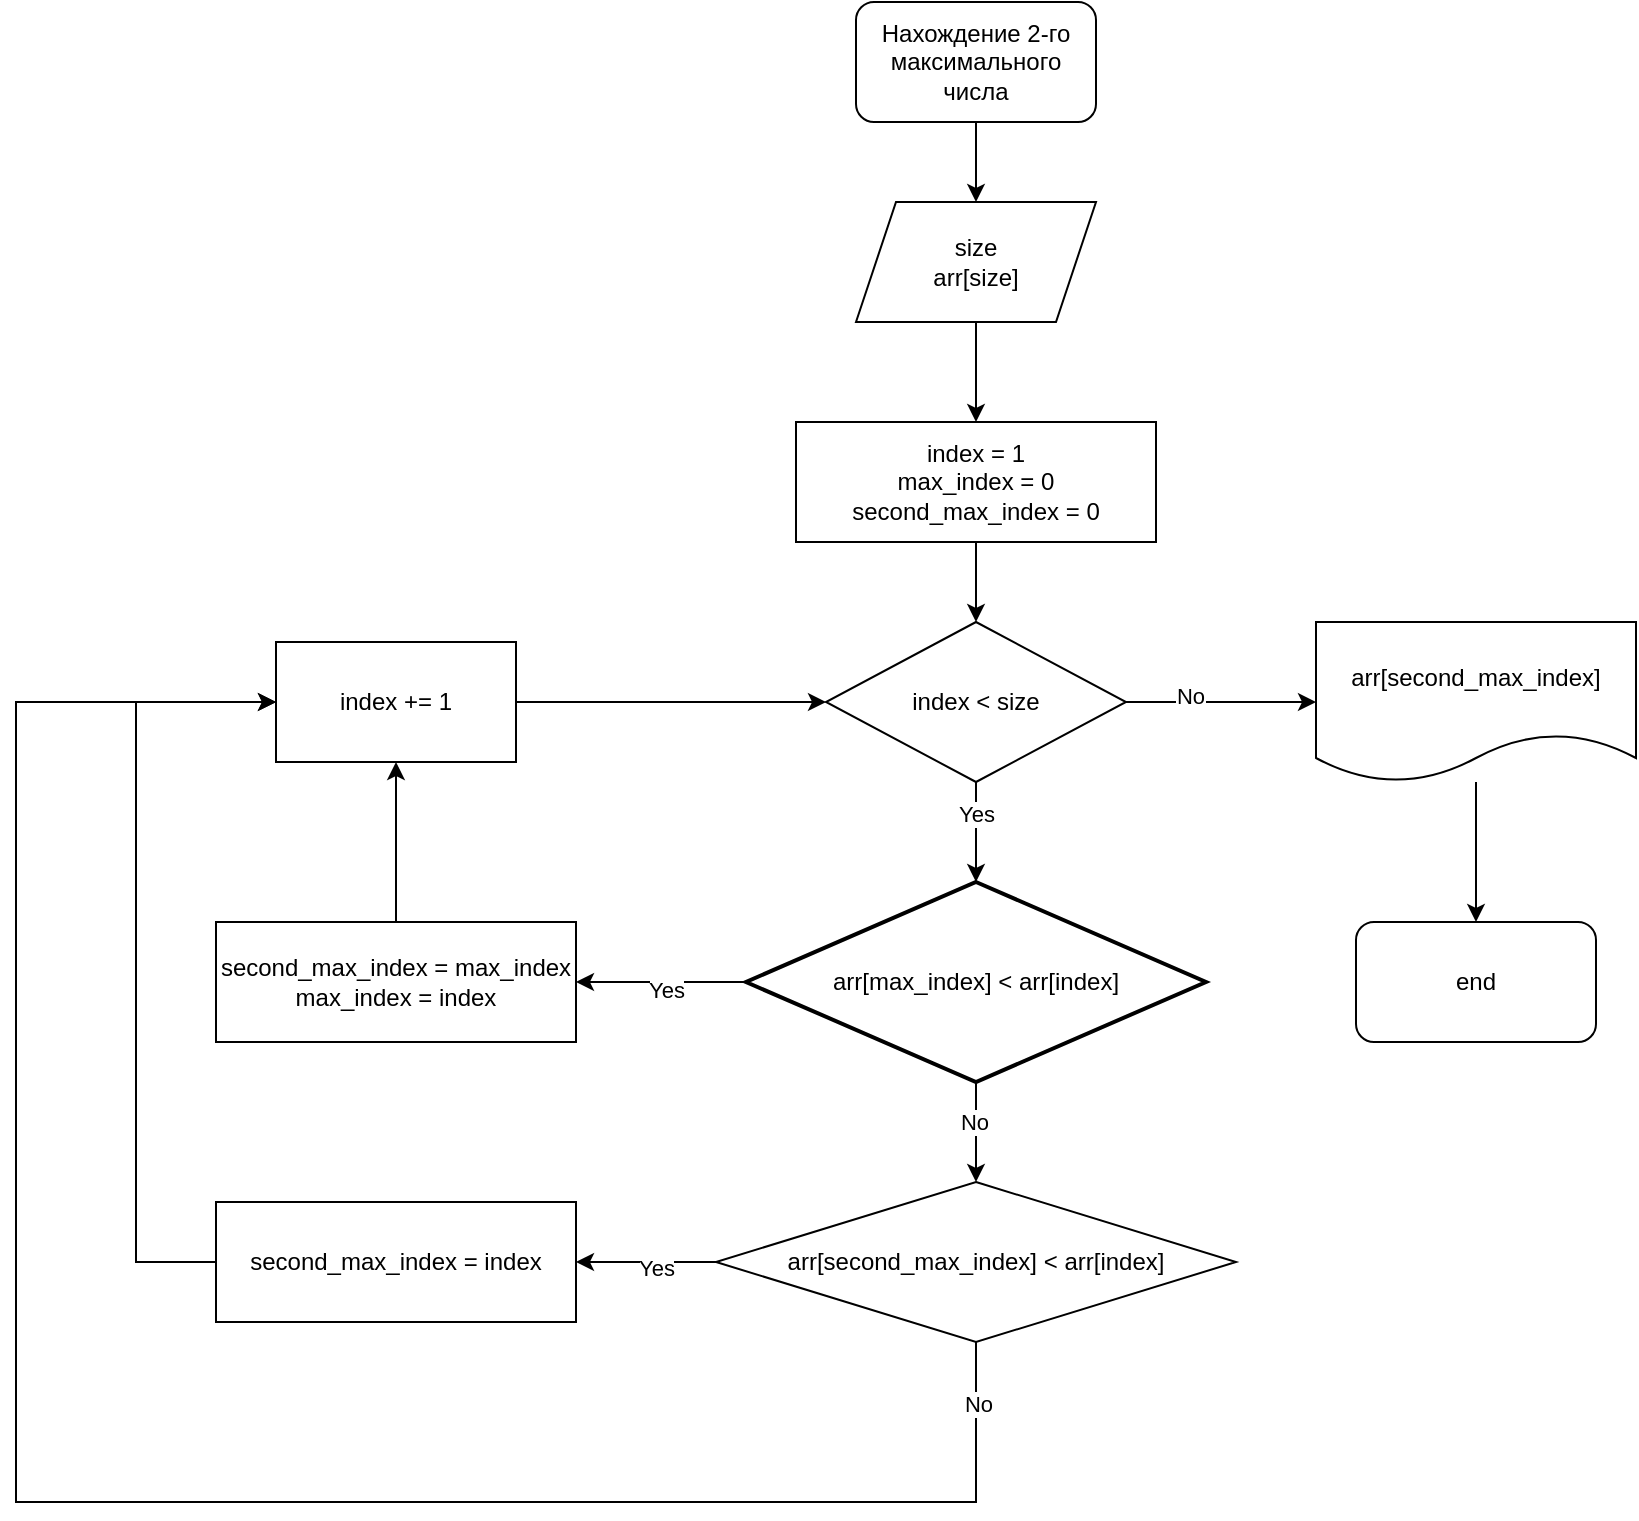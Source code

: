 <mxfile version="21.6.9" type="github">
  <diagram name="Страница — 1" id="LjH31dNEee1fVo30yW9x">
    <mxGraphModel dx="1386" dy="767" grid="1" gridSize="10" guides="1" tooltips="1" connect="1" arrows="1" fold="1" page="1" pageScale="1" pageWidth="1169" pageHeight="827" math="0" shadow="0">
      <root>
        <mxCell id="0" />
        <mxCell id="1" parent="0" />
        <mxCell id="2bfSmZ972-PUe85R2G5Z-3" value="" style="edgeStyle=orthogonalEdgeStyle;rounded=0;orthogonalLoop=1;jettySize=auto;html=1;" edge="1" parent="1" source="2bfSmZ972-PUe85R2G5Z-1" target="2bfSmZ972-PUe85R2G5Z-2">
          <mxGeometry relative="1" as="geometry" />
        </mxCell>
        <mxCell id="2bfSmZ972-PUe85R2G5Z-1" value="Нахождение 2-го максимального числа" style="rounded=1;whiteSpace=wrap;html=1;" vertex="1" parent="1">
          <mxGeometry x="510" y="10" width="120" height="60" as="geometry" />
        </mxCell>
        <mxCell id="2bfSmZ972-PUe85R2G5Z-5" value="" style="edgeStyle=orthogonalEdgeStyle;rounded=0;orthogonalLoop=1;jettySize=auto;html=1;" edge="1" parent="1" source="2bfSmZ972-PUe85R2G5Z-2" target="2bfSmZ972-PUe85R2G5Z-4">
          <mxGeometry relative="1" as="geometry" />
        </mxCell>
        <mxCell id="2bfSmZ972-PUe85R2G5Z-2" value="size&lt;br&gt;arr[size]" style="shape=parallelogram;perimeter=parallelogramPerimeter;whiteSpace=wrap;html=1;fixedSize=1;" vertex="1" parent="1">
          <mxGeometry x="510" y="110" width="120" height="60" as="geometry" />
        </mxCell>
        <mxCell id="2bfSmZ972-PUe85R2G5Z-7" value="" style="edgeStyle=orthogonalEdgeStyle;rounded=0;orthogonalLoop=1;jettySize=auto;html=1;" edge="1" parent="1" source="2bfSmZ972-PUe85R2G5Z-4" target="2bfSmZ972-PUe85R2G5Z-6">
          <mxGeometry relative="1" as="geometry" />
        </mxCell>
        <mxCell id="2bfSmZ972-PUe85R2G5Z-4" value="index = 1&lt;br&gt;max_index = 0&lt;br&gt;second_max_index = 0" style="rounded=0;whiteSpace=wrap;html=1;" vertex="1" parent="1">
          <mxGeometry x="480" y="220" width="180" height="60" as="geometry" />
        </mxCell>
        <mxCell id="2bfSmZ972-PUe85R2G5Z-9" value="" style="edgeStyle=orthogonalEdgeStyle;rounded=0;orthogonalLoop=1;jettySize=auto;html=1;" edge="1" parent="1" source="2bfSmZ972-PUe85R2G5Z-6" target="2bfSmZ972-PUe85R2G5Z-8">
          <mxGeometry relative="1" as="geometry" />
        </mxCell>
        <mxCell id="2bfSmZ972-PUe85R2G5Z-10" value="Yes" style="edgeLabel;html=1;align=center;verticalAlign=middle;resizable=0;points=[];" vertex="1" connectable="0" parent="2bfSmZ972-PUe85R2G5Z-9">
          <mxGeometry x="-0.36" relative="1" as="geometry">
            <mxPoint as="offset" />
          </mxGeometry>
        </mxCell>
        <mxCell id="2bfSmZ972-PUe85R2G5Z-29" value="" style="edgeStyle=orthogonalEdgeStyle;rounded=0;orthogonalLoop=1;jettySize=auto;html=1;" edge="1" parent="1" source="2bfSmZ972-PUe85R2G5Z-6" target="2bfSmZ972-PUe85R2G5Z-28">
          <mxGeometry relative="1" as="geometry" />
        </mxCell>
        <mxCell id="2bfSmZ972-PUe85R2G5Z-30" value="No" style="edgeLabel;html=1;align=center;verticalAlign=middle;resizable=0;points=[];" vertex="1" connectable="0" parent="2bfSmZ972-PUe85R2G5Z-29">
          <mxGeometry x="-0.326" y="3" relative="1" as="geometry">
            <mxPoint as="offset" />
          </mxGeometry>
        </mxCell>
        <mxCell id="2bfSmZ972-PUe85R2G5Z-6" value="index &amp;lt; size" style="rhombus;whiteSpace=wrap;html=1;" vertex="1" parent="1">
          <mxGeometry x="495" y="320" width="150" height="80" as="geometry" />
        </mxCell>
        <mxCell id="2bfSmZ972-PUe85R2G5Z-12" value="" style="edgeStyle=orthogonalEdgeStyle;rounded=0;orthogonalLoop=1;jettySize=auto;html=1;" edge="1" parent="1" source="2bfSmZ972-PUe85R2G5Z-8" target="2bfSmZ972-PUe85R2G5Z-11">
          <mxGeometry relative="1" as="geometry" />
        </mxCell>
        <mxCell id="2bfSmZ972-PUe85R2G5Z-13" value="Yes" style="edgeLabel;html=1;align=center;verticalAlign=middle;resizable=0;points=[];" vertex="1" connectable="0" parent="2bfSmZ972-PUe85R2G5Z-12">
          <mxGeometry x="-0.059" y="4" relative="1" as="geometry">
            <mxPoint as="offset" />
          </mxGeometry>
        </mxCell>
        <mxCell id="2bfSmZ972-PUe85R2G5Z-16" value="" style="edgeStyle=orthogonalEdgeStyle;rounded=0;orthogonalLoop=1;jettySize=auto;html=1;" edge="1" parent="1" source="2bfSmZ972-PUe85R2G5Z-8" target="2bfSmZ972-PUe85R2G5Z-15">
          <mxGeometry relative="1" as="geometry" />
        </mxCell>
        <mxCell id="2bfSmZ972-PUe85R2G5Z-17" value="No" style="edgeLabel;html=1;align=center;verticalAlign=middle;resizable=0;points=[];" vertex="1" connectable="0" parent="2bfSmZ972-PUe85R2G5Z-16">
          <mxGeometry x="-0.2" y="-1" relative="1" as="geometry">
            <mxPoint as="offset" />
          </mxGeometry>
        </mxCell>
        <mxCell id="2bfSmZ972-PUe85R2G5Z-8" value="arr[max_index] &amp;lt; arr[index]" style="strokeWidth=2;html=1;shape=mxgraph.flowchart.decision;whiteSpace=wrap;" vertex="1" parent="1">
          <mxGeometry x="455" y="450" width="230" height="100" as="geometry" />
        </mxCell>
        <mxCell id="2bfSmZ972-PUe85R2G5Z-22" value="" style="edgeStyle=orthogonalEdgeStyle;rounded=0;orthogonalLoop=1;jettySize=auto;html=1;" edge="1" parent="1" source="2bfSmZ972-PUe85R2G5Z-11" target="2bfSmZ972-PUe85R2G5Z-21">
          <mxGeometry relative="1" as="geometry" />
        </mxCell>
        <mxCell id="2bfSmZ972-PUe85R2G5Z-11" value="second_max_index = max_index&lt;br&gt;max_index = index" style="rounded=0;whiteSpace=wrap;html=1;" vertex="1" parent="1">
          <mxGeometry x="190" y="470" width="180" height="60" as="geometry" />
        </mxCell>
        <mxCell id="2bfSmZ972-PUe85R2G5Z-19" value="" style="edgeStyle=orthogonalEdgeStyle;rounded=0;orthogonalLoop=1;jettySize=auto;html=1;" edge="1" parent="1" source="2bfSmZ972-PUe85R2G5Z-15" target="2bfSmZ972-PUe85R2G5Z-18">
          <mxGeometry relative="1" as="geometry" />
        </mxCell>
        <mxCell id="2bfSmZ972-PUe85R2G5Z-20" value="Yes" style="edgeLabel;html=1;align=center;verticalAlign=middle;resizable=0;points=[];" vertex="1" connectable="0" parent="2bfSmZ972-PUe85R2G5Z-19">
          <mxGeometry x="-0.143" y="3" relative="1" as="geometry">
            <mxPoint as="offset" />
          </mxGeometry>
        </mxCell>
        <mxCell id="2bfSmZ972-PUe85R2G5Z-26" style="edgeStyle=orthogonalEdgeStyle;rounded=0;orthogonalLoop=1;jettySize=auto;html=1;" edge="1" parent="1" source="2bfSmZ972-PUe85R2G5Z-15" target="2bfSmZ972-PUe85R2G5Z-21">
          <mxGeometry relative="1" as="geometry">
            <Array as="points">
              <mxPoint x="570" y="760" />
              <mxPoint x="90" y="760" />
              <mxPoint x="90" y="360" />
            </Array>
          </mxGeometry>
        </mxCell>
        <mxCell id="2bfSmZ972-PUe85R2G5Z-27" value="No" style="edgeLabel;html=1;align=center;verticalAlign=middle;resizable=0;points=[];" vertex="1" connectable="0" parent="2bfSmZ972-PUe85R2G5Z-26">
          <mxGeometry x="-0.943" y="1" relative="1" as="geometry">
            <mxPoint as="offset" />
          </mxGeometry>
        </mxCell>
        <mxCell id="2bfSmZ972-PUe85R2G5Z-15" value="arr[second_max_index] &amp;lt; arr[index]" style="rhombus;whiteSpace=wrap;html=1;" vertex="1" parent="1">
          <mxGeometry x="440" y="600" width="260" height="80" as="geometry" />
        </mxCell>
        <mxCell id="2bfSmZ972-PUe85R2G5Z-23" style="edgeStyle=orthogonalEdgeStyle;rounded=0;orthogonalLoop=1;jettySize=auto;html=1;entryX=0;entryY=0.5;entryDx=0;entryDy=0;" edge="1" parent="1" source="2bfSmZ972-PUe85R2G5Z-18" target="2bfSmZ972-PUe85R2G5Z-21">
          <mxGeometry relative="1" as="geometry">
            <Array as="points">
              <mxPoint x="150" y="640" />
              <mxPoint x="150" y="360" />
            </Array>
          </mxGeometry>
        </mxCell>
        <mxCell id="2bfSmZ972-PUe85R2G5Z-18" value="second_max_index = index" style="rounded=0;whiteSpace=wrap;html=1;" vertex="1" parent="1">
          <mxGeometry x="190" y="610" width="180" height="60" as="geometry" />
        </mxCell>
        <mxCell id="2bfSmZ972-PUe85R2G5Z-25" style="edgeStyle=orthogonalEdgeStyle;rounded=0;orthogonalLoop=1;jettySize=auto;html=1;" edge="1" parent="1" source="2bfSmZ972-PUe85R2G5Z-21" target="2bfSmZ972-PUe85R2G5Z-6">
          <mxGeometry relative="1" as="geometry" />
        </mxCell>
        <mxCell id="2bfSmZ972-PUe85R2G5Z-21" value="index += 1" style="rounded=0;whiteSpace=wrap;html=1;" vertex="1" parent="1">
          <mxGeometry x="220" y="330" width="120" height="60" as="geometry" />
        </mxCell>
        <mxCell id="2bfSmZ972-PUe85R2G5Z-32" value="" style="edgeStyle=orthogonalEdgeStyle;rounded=0;orthogonalLoop=1;jettySize=auto;html=1;" edge="1" parent="1" source="2bfSmZ972-PUe85R2G5Z-28" target="2bfSmZ972-PUe85R2G5Z-31">
          <mxGeometry relative="1" as="geometry" />
        </mxCell>
        <mxCell id="2bfSmZ972-PUe85R2G5Z-28" value="arr[second_max_index]" style="shape=document;whiteSpace=wrap;html=1;boundedLbl=1;" vertex="1" parent="1">
          <mxGeometry x="740" y="320" width="160" height="80" as="geometry" />
        </mxCell>
        <mxCell id="2bfSmZ972-PUe85R2G5Z-31" value="end" style="rounded=1;whiteSpace=wrap;html=1;" vertex="1" parent="1">
          <mxGeometry x="760" y="470" width="120" height="60" as="geometry" />
        </mxCell>
      </root>
    </mxGraphModel>
  </diagram>
</mxfile>
